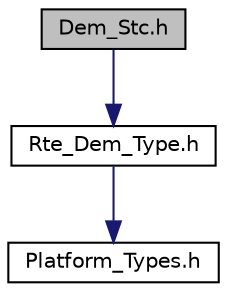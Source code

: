 digraph "Dem_Stc.h"
{
 // LATEX_PDF_SIZE
  edge [fontname="Helvetica",fontsize="10",labelfontname="Helvetica",labelfontsize="10"];
  node [fontname="Helvetica",fontsize="10",shape=record];
  Node1 [label="Dem_Stc.h",height=0.2,width=0.4,color="black", fillcolor="grey75", style="filled", fontcolor="black",tooltip=" "];
  Node1 -> Node2 [color="midnightblue",fontsize="10",style="solid",fontname="Helvetica"];
  Node2 [label="Rte_Dem_Type.h",height=0.2,width=0.4,color="black", fillcolor="white", style="filled",URL="$_rte___dem___type_8h.html",tooltip=" "];
  Node2 -> Node3 [color="midnightblue",fontsize="10",style="solid",fontname="Helvetica"];
  Node3 [label="Platform_Types.h",height=0.2,width=0.4,color="black", fillcolor="white", style="filled",URL="$_platform___types_8h.html",tooltip=" "];
}
